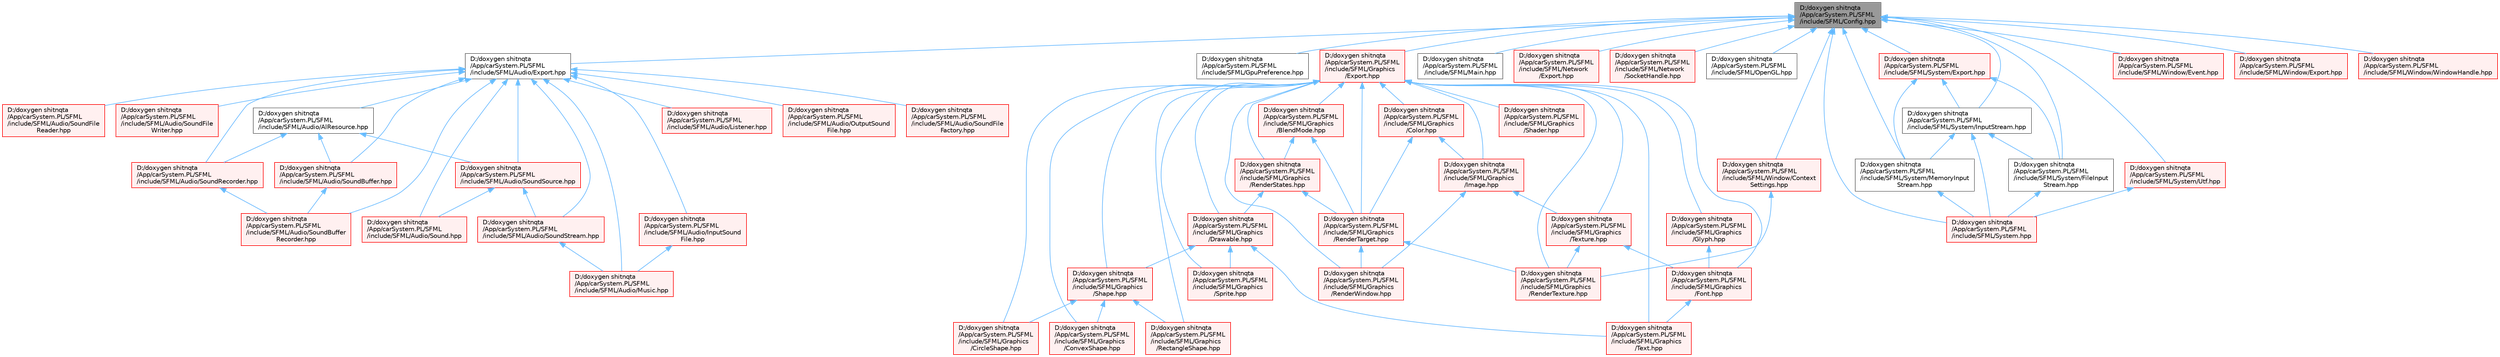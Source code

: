 digraph "D:/doxygen shitnqta/App/carSystem.PL/SFML/include/SFML/Config.hpp"
{
 // INTERACTIVE_SVG=YES
 // LATEX_PDF_SIZE
  bgcolor="transparent";
  edge [fontname=Helvetica,fontsize=10,labelfontname=Helvetica,labelfontsize=10];
  node [fontname=Helvetica,fontsize=10,shape=box,height=0.2,width=0.4];
  Node1 [id="Node000001",label="D:/doxygen shitnqta\l/App/carSystem.PL/SFML\l/include/SFML/Config.hpp",height=0.2,width=0.4,color="gray40", fillcolor="grey60", style="filled", fontcolor="black",tooltip=" "];
  Node1 -> Node2 [id="edge1_Node000001_Node000002",dir="back",color="steelblue1",style="solid",tooltip=" "];
  Node2 [id="Node000002",label="D:/doxygen shitnqta\l/App/carSystem.PL/SFML\l/include/SFML/Audio/Export.hpp",height=0.2,width=0.4,color="grey40", fillcolor="white", style="filled",URL="$a02203.html",tooltip=" "];
  Node2 -> Node3 [id="edge2_Node000002_Node000003",dir="back",color="steelblue1",style="solid",tooltip=" "];
  Node3 [id="Node000003",label="D:/doxygen shitnqta\l/App/carSystem.PL/SFML\l/include/SFML/Audio/AlResource.hpp",height=0.2,width=0.4,color="grey40", fillcolor="white", style="filled",URL="$a00308.html",tooltip=" "];
  Node3 -> Node4 [id="edge3_Node000003_Node000004",dir="back",color="steelblue1",style="solid",tooltip=" "];
  Node4 [id="Node000004",label="D:/doxygen shitnqta\l/App/carSystem.PL/SFML\l/include/SFML/Audio/SoundBuffer.hpp",height=0.2,width=0.4,color="red", fillcolor="#FFF0F0", style="filled",URL="$a00329.html",tooltip=" "];
  Node4 -> Node6 [id="edge4_Node000004_Node000006",dir="back",color="steelblue1",style="solid",tooltip=" "];
  Node6 [id="Node000006",label="D:/doxygen shitnqta\l/App/carSystem.PL/SFML\l/include/SFML/Audio/SoundBuffer\lRecorder.hpp",height=0.2,width=0.4,color="red", fillcolor="#FFF0F0", style="filled",URL="$a00332.html",tooltip=" "];
  Node3 -> Node7 [id="edge5_Node000003_Node000007",dir="back",color="steelblue1",style="solid",tooltip=" "];
  Node7 [id="Node000007",label="D:/doxygen shitnqta\l/App/carSystem.PL/SFML\l/include/SFML/Audio/SoundRecorder.hpp",height=0.2,width=0.4,color="red", fillcolor="#FFF0F0", style="filled",URL="$a00347.html",tooltip=" "];
  Node7 -> Node6 [id="edge6_Node000007_Node000006",dir="back",color="steelblue1",style="solid",tooltip=" "];
  Node3 -> Node8 [id="edge7_Node000003_Node000008",dir="back",color="steelblue1",style="solid",tooltip=" "];
  Node8 [id="Node000008",label="D:/doxygen shitnqta\l/App/carSystem.PL/SFML\l/include/SFML/Audio/SoundSource.hpp",height=0.2,width=0.4,color="red", fillcolor="#FFF0F0", style="filled",URL="$a00350.html",tooltip=" "];
  Node8 -> Node9 [id="edge8_Node000008_Node000009",dir="back",color="steelblue1",style="solid",tooltip=" "];
  Node9 [id="Node000009",label="D:/doxygen shitnqta\l/App/carSystem.PL/SFML\l/include/SFML/Audio/Sound.hpp",height=0.2,width=0.4,color="red", fillcolor="#FFF0F0", style="filled",URL="$a00326.html",tooltip=" "];
  Node8 -> Node10 [id="edge9_Node000008_Node000010",dir="back",color="steelblue1",style="solid",tooltip=" "];
  Node10 [id="Node000010",label="D:/doxygen shitnqta\l/App/carSystem.PL/SFML\l/include/SFML/Audio/SoundStream.hpp",height=0.2,width=0.4,color="red", fillcolor="#FFF0F0", style="filled",URL="$a00353.html",tooltip=" "];
  Node10 -> Node11 [id="edge10_Node000010_Node000011",dir="back",color="steelblue1",style="solid",tooltip=" "];
  Node11 [id="Node000011",label="D:/doxygen shitnqta\l/App/carSystem.PL/SFML\l/include/SFML/Audio/Music.hpp",height=0.2,width=0.4,color="red", fillcolor="#FFF0F0", style="filled",URL="$a00320.html",tooltip=" "];
  Node2 -> Node12 [id="edge11_Node000002_Node000012",dir="back",color="steelblue1",style="solid",tooltip=" "];
  Node12 [id="Node000012",label="D:/doxygen shitnqta\l/App/carSystem.PL/SFML\l/include/SFML/Audio/InputSound\lFile.hpp",height=0.2,width=0.4,color="red", fillcolor="#FFF0F0", style="filled",URL="$a00314.html",tooltip=" "];
  Node12 -> Node11 [id="edge12_Node000012_Node000011",dir="back",color="steelblue1",style="solid",tooltip=" "];
  Node2 -> Node13 [id="edge13_Node000002_Node000013",dir="back",color="steelblue1",style="solid",tooltip=" "];
  Node13 [id="Node000013",label="D:/doxygen shitnqta\l/App/carSystem.PL/SFML\l/include/SFML/Audio/Listener.hpp",height=0.2,width=0.4,color="red", fillcolor="#FFF0F0", style="filled",URL="$a00317.html",tooltip=" "];
  Node2 -> Node11 [id="edge14_Node000002_Node000011",dir="back",color="steelblue1",style="solid",tooltip=" "];
  Node2 -> Node14 [id="edge15_Node000002_Node000014",dir="back",color="steelblue1",style="solid",tooltip=" "];
  Node14 [id="Node000014",label="D:/doxygen shitnqta\l/App/carSystem.PL/SFML\l/include/SFML/Audio/OutputSound\lFile.hpp",height=0.2,width=0.4,color="red", fillcolor="#FFF0F0", style="filled",URL="$a00323.html",tooltip=" "];
  Node2 -> Node9 [id="edge16_Node000002_Node000009",dir="back",color="steelblue1",style="solid",tooltip=" "];
  Node2 -> Node4 [id="edge17_Node000002_Node000004",dir="back",color="steelblue1",style="solid",tooltip=" "];
  Node2 -> Node6 [id="edge18_Node000002_Node000006",dir="back",color="steelblue1",style="solid",tooltip=" "];
  Node2 -> Node15 [id="edge19_Node000002_Node000015",dir="back",color="steelblue1",style="solid",tooltip=" "];
  Node15 [id="Node000015",label="D:/doxygen shitnqta\l/App/carSystem.PL/SFML\l/include/SFML/Audio/SoundFile\lFactory.hpp",height=0.2,width=0.4,color="red", fillcolor="#FFF0F0", style="filled",URL="$a00335.html",tooltip=" "];
  Node2 -> Node16 [id="edge20_Node000002_Node000016",dir="back",color="steelblue1",style="solid",tooltip=" "];
  Node16 [id="Node000016",label="D:/doxygen shitnqta\l/App/carSystem.PL/SFML\l/include/SFML/Audio/SoundFile\lReader.hpp",height=0.2,width=0.4,color="red", fillcolor="#FFF0F0", style="filled",URL="$a00341.html",tooltip=" "];
  Node2 -> Node17 [id="edge21_Node000002_Node000017",dir="back",color="steelblue1",style="solid",tooltip=" "];
  Node17 [id="Node000017",label="D:/doxygen shitnqta\l/App/carSystem.PL/SFML\l/include/SFML/Audio/SoundFile\lWriter.hpp",height=0.2,width=0.4,color="red", fillcolor="#FFF0F0", style="filled",URL="$a00344.html",tooltip=" "];
  Node2 -> Node7 [id="edge22_Node000002_Node000007",dir="back",color="steelblue1",style="solid",tooltip=" "];
  Node2 -> Node8 [id="edge23_Node000002_Node000008",dir="back",color="steelblue1",style="solid",tooltip=" "];
  Node2 -> Node10 [id="edge24_Node000002_Node000010",dir="back",color="steelblue1",style="solid",tooltip=" "];
  Node1 -> Node18 [id="edge25_Node000001_Node000018",dir="back",color="steelblue1",style="solid",tooltip=" "];
  Node18 [id="Node000018",label="D:/doxygen shitnqta\l/App/carSystem.PL/SFML\l/include/SFML/GpuPreference.hpp",height=0.2,width=0.4,color="grey40", fillcolor="white", style="filled",URL="$a00362.html",tooltip="Headers."];
  Node1 -> Node19 [id="edge26_Node000001_Node000019",dir="back",color="steelblue1",style="solid",tooltip=" "];
  Node19 [id="Node000019",label="D:/doxygen shitnqta\l/App/carSystem.PL/SFML\l/include/SFML/Graphics\l/Export.hpp",height=0.2,width=0.4,color="red", fillcolor="#FFF0F0", style="filled",URL="$a02206.html",tooltip=" "];
  Node19 -> Node20 [id="edge27_Node000019_Node000020",dir="back",color="steelblue1",style="solid",tooltip=" "];
  Node20 [id="Node000020",label="D:/doxygen shitnqta\l/App/carSystem.PL/SFML\l/include/SFML/Graphics\l/BlendMode.hpp",height=0.2,width=0.4,color="red", fillcolor="#FFF0F0", style="filled",URL="$a00365.html",tooltip=" "];
  Node20 -> Node41 [id="edge28_Node000020_Node000041",dir="back",color="steelblue1",style="solid",tooltip=" "];
  Node41 [id="Node000041",label="D:/doxygen shitnqta\l/App/carSystem.PL/SFML\l/include/SFML/Graphics\l/RenderStates.hpp",height=0.2,width=0.4,color="red", fillcolor="#FFF0F0", style="filled",URL="$a00407.html",tooltip=" "];
  Node41 -> Node42 [id="edge29_Node000041_Node000042",dir="back",color="steelblue1",style="solid",tooltip=" "];
  Node42 [id="Node000042",label="D:/doxygen shitnqta\l/App/carSystem.PL/SFML\l/include/SFML/Graphics\l/Drawable.hpp",height=0.2,width=0.4,color="red", fillcolor="#FFF0F0", style="filled",URL="$a00377.html",tooltip=" "];
  Node42 -> Node43 [id="edge30_Node000042_Node000043",dir="back",color="steelblue1",style="solid",tooltip=" "];
  Node43 [id="Node000043",label="D:/doxygen shitnqta\l/App/carSystem.PL/SFML\l/include/SFML/Graphics\l/Shape.hpp",height=0.2,width=0.4,color="red", fillcolor="#FFF0F0", style="filled",URL="$a00422.html",tooltip=" "];
  Node43 -> Node44 [id="edge31_Node000043_Node000044",dir="back",color="steelblue1",style="solid",tooltip=" "];
  Node44 [id="Node000044",label="D:/doxygen shitnqta\l/App/carSystem.PL/SFML\l/include/SFML/Graphics\l/CircleShape.hpp",height=0.2,width=0.4,color="red", fillcolor="#FFF0F0", style="filled",URL="$a00368.html",tooltip=" "];
  Node43 -> Node45 [id="edge32_Node000043_Node000045",dir="back",color="steelblue1",style="solid",tooltip=" "];
  Node45 [id="Node000045",label="D:/doxygen shitnqta\l/App/carSystem.PL/SFML\l/include/SFML/Graphics\l/ConvexShape.hpp",height=0.2,width=0.4,color="red", fillcolor="#FFF0F0", style="filled",URL="$a00374.html",tooltip=" "];
  Node43 -> Node46 [id="edge33_Node000043_Node000046",dir="back",color="steelblue1",style="solid",tooltip=" "];
  Node46 [id="Node000046",label="D:/doxygen shitnqta\l/App/carSystem.PL/SFML\l/include/SFML/Graphics\l/RectangleShape.hpp",height=0.2,width=0.4,color="red", fillcolor="#FFF0F0", style="filled",URL="$a00404.html",tooltip=" "];
  Node42 -> Node47 [id="edge34_Node000042_Node000047",dir="back",color="steelblue1",style="solid",tooltip=" "];
  Node47 [id="Node000047",label="D:/doxygen shitnqta\l/App/carSystem.PL/SFML\l/include/SFML/Graphics\l/Sprite.hpp",height=0.2,width=0.4,color="red", fillcolor="#FFF0F0", style="filled",URL="$a00425.html",tooltip=" "];
  Node42 -> Node48 [id="edge35_Node000042_Node000048",dir="back",color="steelblue1",style="solid",tooltip=" "];
  Node48 [id="Node000048",label="D:/doxygen shitnqta\l/App/carSystem.PL/SFML\l/include/SFML/Graphics\l/Text.hpp",height=0.2,width=0.4,color="red", fillcolor="#FFF0F0", style="filled",URL="$a00428.html",tooltip=" "];
  Node41 -> Node51 [id="edge36_Node000041_Node000051",dir="back",color="steelblue1",style="solid",tooltip=" "];
  Node51 [id="Node000051",label="D:/doxygen shitnqta\l/App/carSystem.PL/SFML\l/include/SFML/Graphics\l/RenderTarget.hpp",height=0.2,width=0.4,color="red", fillcolor="#FFF0F0", style="filled",URL="$a00410.html",tooltip=" "];
  Node51 -> Node52 [id="edge37_Node000051_Node000052",dir="back",color="steelblue1",style="solid",tooltip=" "];
  Node52 [id="Node000052",label="D:/doxygen shitnqta\l/App/carSystem.PL/SFML\l/include/SFML/Graphics\l/RenderTexture.hpp",height=0.2,width=0.4,color="red", fillcolor="#FFF0F0", style="filled",URL="$a00413.html",tooltip=" "];
  Node51 -> Node53 [id="edge38_Node000051_Node000053",dir="back",color="steelblue1",style="solid",tooltip=" "];
  Node53 [id="Node000053",label="D:/doxygen shitnqta\l/App/carSystem.PL/SFML\l/include/SFML/Graphics\l/RenderWindow.hpp",height=0.2,width=0.4,color="red", fillcolor="#FFF0F0", style="filled",URL="$a00416.html",tooltip=" "];
  Node20 -> Node51 [id="edge39_Node000020_Node000051",dir="back",color="steelblue1",style="solid",tooltip=" "];
  Node19 -> Node44 [id="edge40_Node000019_Node000044",dir="back",color="steelblue1",style="solid",tooltip=" "];
  Node19 -> Node54 [id="edge41_Node000019_Node000054",dir="back",color="steelblue1",style="solid",tooltip=" "];
  Node54 [id="Node000054",label="D:/doxygen shitnqta\l/App/carSystem.PL/SFML\l/include/SFML/Graphics\l/Color.hpp",height=0.2,width=0.4,color="red", fillcolor="#FFF0F0", style="filled",URL="$a00371.html",tooltip=" "];
  Node54 -> Node57 [id="edge42_Node000054_Node000057",dir="back",color="steelblue1",style="solid",tooltip=" "];
  Node57 [id="Node000057",label="D:/doxygen shitnqta\l/App/carSystem.PL/SFML\l/include/SFML/Graphics\l/Image.hpp",height=0.2,width=0.4,color="red", fillcolor="#FFF0F0", style="filled",URL="$a00392.html",tooltip=" "];
  Node57 -> Node53 [id="edge43_Node000057_Node000053",dir="back",color="steelblue1",style="solid",tooltip=" "];
  Node57 -> Node58 [id="edge44_Node000057_Node000058",dir="back",color="steelblue1",style="solid",tooltip=" "];
  Node58 [id="Node000058",label="D:/doxygen shitnqta\l/App/carSystem.PL/SFML\l/include/SFML/Graphics\l/Texture.hpp",height=0.2,width=0.4,color="red", fillcolor="#FFF0F0", style="filled",URL="$a00431.html",tooltip=" "];
  Node58 -> Node59 [id="edge45_Node000058_Node000059",dir="back",color="steelblue1",style="solid",tooltip=" "];
  Node59 [id="Node000059",label="D:/doxygen shitnqta\l/App/carSystem.PL/SFML\l/include/SFML/Graphics\l/Font.hpp",height=0.2,width=0.4,color="red", fillcolor="#FFF0F0", style="filled",URL="$a00380.html",tooltip=" "];
  Node59 -> Node48 [id="edge46_Node000059_Node000048",dir="back",color="steelblue1",style="solid",tooltip=" "];
  Node58 -> Node52 [id="edge47_Node000058_Node000052",dir="back",color="steelblue1",style="solid",tooltip=" "];
  Node54 -> Node51 [id="edge48_Node000054_Node000051",dir="back",color="steelblue1",style="solid",tooltip=" "];
  Node19 -> Node45 [id="edge49_Node000019_Node000045",dir="back",color="steelblue1",style="solid",tooltip=" "];
  Node19 -> Node42 [id="edge50_Node000019_Node000042",dir="back",color="steelblue1",style="solid",tooltip=" "];
  Node19 -> Node59 [id="edge51_Node000019_Node000059",dir="back",color="steelblue1",style="solid",tooltip=" "];
  Node19 -> Node61 [id="edge52_Node000019_Node000061",dir="back",color="steelblue1",style="solid",tooltip=" "];
  Node61 [id="Node000061",label="D:/doxygen shitnqta\l/App/carSystem.PL/SFML\l/include/SFML/Graphics\l/Glyph.hpp",height=0.2,width=0.4,color="red", fillcolor="#FFF0F0", style="filled",URL="$a00389.html",tooltip=" "];
  Node61 -> Node59 [id="edge53_Node000061_Node000059",dir="back",color="steelblue1",style="solid",tooltip=" "];
  Node19 -> Node57 [id="edge54_Node000019_Node000057",dir="back",color="steelblue1",style="solid",tooltip=" "];
  Node19 -> Node46 [id="edge55_Node000019_Node000046",dir="back",color="steelblue1",style="solid",tooltip=" "];
  Node19 -> Node41 [id="edge56_Node000019_Node000041",dir="back",color="steelblue1",style="solid",tooltip=" "];
  Node19 -> Node51 [id="edge57_Node000019_Node000051",dir="back",color="steelblue1",style="solid",tooltip=" "];
  Node19 -> Node52 [id="edge58_Node000019_Node000052",dir="back",color="steelblue1",style="solid",tooltip=" "];
  Node19 -> Node53 [id="edge59_Node000019_Node000053",dir="back",color="steelblue1",style="solid",tooltip=" "];
  Node19 -> Node56 [id="edge60_Node000019_Node000056",dir="back",color="steelblue1",style="solid",tooltip=" "];
  Node56 [id="Node000056",label="D:/doxygen shitnqta\l/App/carSystem.PL/SFML\l/include/SFML/Graphics\l/Shader.hpp",height=0.2,width=0.4,color="red", fillcolor="#FFF0F0", style="filled",URL="$a00419.html",tooltip=" "];
  Node19 -> Node43 [id="edge61_Node000019_Node000043",dir="back",color="steelblue1",style="solid",tooltip=" "];
  Node19 -> Node47 [id="edge62_Node000019_Node000047",dir="back",color="steelblue1",style="solid",tooltip=" "];
  Node19 -> Node48 [id="edge63_Node000019_Node000048",dir="back",color="steelblue1",style="solid",tooltip=" "];
  Node19 -> Node58 [id="edge64_Node000019_Node000058",dir="back",color="steelblue1",style="solid",tooltip=" "];
  Node1 -> Node65 [id="edge65_Node000001_Node000065",dir="back",color="steelblue1",style="solid",tooltip=" "];
  Node65 [id="Node000065",label="D:/doxygen shitnqta\l/App/carSystem.PL/SFML\l/include/SFML/Main.hpp",height=0.2,width=0.4,color="grey40", fillcolor="white", style="filled",URL="$a00455.html",tooltip=" "];
  Node1 -> Node66 [id="edge66_Node000001_Node000066",dir="back",color="steelblue1",style="solid",tooltip=" "];
  Node66 [id="Node000066",label="D:/doxygen shitnqta\l/App/carSystem.PL/SFML\l/include/SFML/Network\l/Export.hpp",height=0.2,width=0.4,color="red", fillcolor="#FFF0F0", style="filled",URL="$a02209.html",tooltip=" "];
  Node1 -> Node77 [id="edge67_Node000001_Node000077",dir="back",color="steelblue1",style="solid",tooltip=" "];
  Node77 [id="Node000077",label="D:/doxygen shitnqta\l/App/carSystem.PL/SFML\l/include/SFML/Network\l/SocketHandle.hpp",height=0.2,width=0.4,color="red", fillcolor="#FFF0F0", style="filled",URL="$a00473.html",tooltip=" "];
  Node1 -> Node78 [id="edge68_Node000001_Node000078",dir="back",color="steelblue1",style="solid",tooltip=" "];
  Node78 [id="Node000078",label="D:/doxygen shitnqta\l/App/carSystem.PL/SFML\l/include/SFML/OpenGL.hpp",height=0.2,width=0.4,color="grey40", fillcolor="white", style="filled",URL="$a00491.html",tooltip=" "];
  Node1 -> Node79 [id="edge69_Node000001_Node000079",dir="back",color="steelblue1",style="solid",tooltip=" "];
  Node79 [id="Node000079",label="D:/doxygen shitnqta\l/App/carSystem.PL/SFML\l/include/SFML/System.hpp",height=0.2,width=0.4,color="red", fillcolor="#FFF0F0", style="filled",URL="$a00566.html",tooltip=" "];
  Node1 -> Node81 [id="edge70_Node000001_Node000081",dir="back",color="steelblue1",style="solid",tooltip=" "];
  Node81 [id="Node000081",label="D:/doxygen shitnqta\l/App/carSystem.PL/SFML\l/include/SFML/System/Export.hpp",height=0.2,width=0.4,color="red", fillcolor="#FFF0F0", style="filled",URL="$a02212.html",tooltip=" "];
  Node81 -> Node85 [id="edge71_Node000081_Node000085",dir="back",color="steelblue1",style="solid",tooltip=" "];
  Node85 [id="Node000085",label="D:/doxygen shitnqta\l/App/carSystem.PL/SFML\l/include/SFML/System/FileInput\lStream.hpp",height=0.2,width=0.4,color="grey40", fillcolor="white", style="filled",URL="$a00500.html",tooltip=" "];
  Node85 -> Node79 [id="edge72_Node000085_Node000079",dir="back",color="steelblue1",style="solid",tooltip=" "];
  Node81 -> Node86 [id="edge73_Node000081_Node000086",dir="back",color="steelblue1",style="solid",tooltip=" "];
  Node86 [id="Node000086",label="D:/doxygen shitnqta\l/App/carSystem.PL/SFML\l/include/SFML/System/InputStream.hpp",height=0.2,width=0.4,color="grey40", fillcolor="white", style="filled",URL="$a00503.html",tooltip=" "];
  Node86 -> Node79 [id="edge74_Node000086_Node000079",dir="back",color="steelblue1",style="solid",tooltip=" "];
  Node86 -> Node85 [id="edge75_Node000086_Node000085",dir="back",color="steelblue1",style="solid",tooltip=" "];
  Node86 -> Node87 [id="edge76_Node000086_Node000087",dir="back",color="steelblue1",style="solid",tooltip=" "];
  Node87 [id="Node000087",label="D:/doxygen shitnqta\l/App/carSystem.PL/SFML\l/include/SFML/System/MemoryInput\lStream.hpp",height=0.2,width=0.4,color="grey40", fillcolor="white", style="filled",URL="$a00509.html",tooltip=" "];
  Node87 -> Node79 [id="edge77_Node000087_Node000079",dir="back",color="steelblue1",style="solid",tooltip=" "];
  Node81 -> Node87 [id="edge78_Node000081_Node000087",dir="back",color="steelblue1",style="solid",tooltip=" "];
  Node1 -> Node85 [id="edge79_Node000001_Node000085",dir="back",color="steelblue1",style="solid",tooltip=" "];
  Node1 -> Node86 [id="edge80_Node000001_Node000086",dir="back",color="steelblue1",style="solid",tooltip=" "];
  Node1 -> Node87 [id="edge81_Node000001_Node000087",dir="back",color="steelblue1",style="solid",tooltip=" "];
  Node1 -> Node105 [id="edge82_Node000001_Node000105",dir="back",color="steelblue1",style="solid",tooltip=" "];
  Node105 [id="Node000105",label="D:/doxygen shitnqta\l/App/carSystem.PL/SFML\l/include/SFML/System/Utf.hpp",height=0.2,width=0.4,color="red", fillcolor="#FFF0F0", style="filled",URL="$a00548.html",tooltip=" "];
  Node105 -> Node79 [id="edge83_Node000105_Node000079",dir="back",color="steelblue1",style="solid",tooltip=" "];
  Node1 -> Node106 [id="edge84_Node000001_Node000106",dir="back",color="steelblue1",style="solid",tooltip=" "];
  Node106 [id="Node000106",label="D:/doxygen shitnqta\l/App/carSystem.PL/SFML\l/include/SFML/Window/Context\lSettings.hpp",height=0.2,width=0.4,color="red", fillcolor="#FFF0F0", style="filled",URL="$a00575.html",tooltip=" "];
  Node106 -> Node52 [id="edge85_Node000106_Node000052",dir="back",color="steelblue1",style="solid",tooltip=" "];
  Node1 -> Node102 [id="edge86_Node000001_Node000102",dir="back",color="steelblue1",style="solid",tooltip=" "];
  Node102 [id="Node000102",label="D:/doxygen shitnqta\l/App/carSystem.PL/SFML\l/include/SFML/Window/Event.hpp",height=0.2,width=0.4,color="red", fillcolor="#FFF0F0", style="filled",URL="$a00581.html",tooltip=" "];
  Node1 -> Node107 [id="edge87_Node000001_Node000107",dir="back",color="steelblue1",style="solid",tooltip=" "];
  Node107 [id="Node000107",label="D:/doxygen shitnqta\l/App/carSystem.PL/SFML\l/include/SFML/Window/Export.hpp",height=0.2,width=0.4,color="red", fillcolor="#FFF0F0", style="filled",URL="$a02215.html",tooltip=" "];
  Node1 -> Node112 [id="edge88_Node000001_Node000112",dir="back",color="steelblue1",style="solid",tooltip=" "];
  Node112 [id="Node000112",label="D:/doxygen shitnqta\l/App/carSystem.PL/SFML\l/include/SFML/Window/WindowHandle.hpp",height=0.2,width=0.4,color="red", fillcolor="#FFF0F0", style="filled",URL="$a00608.html",tooltip=" "];
}
